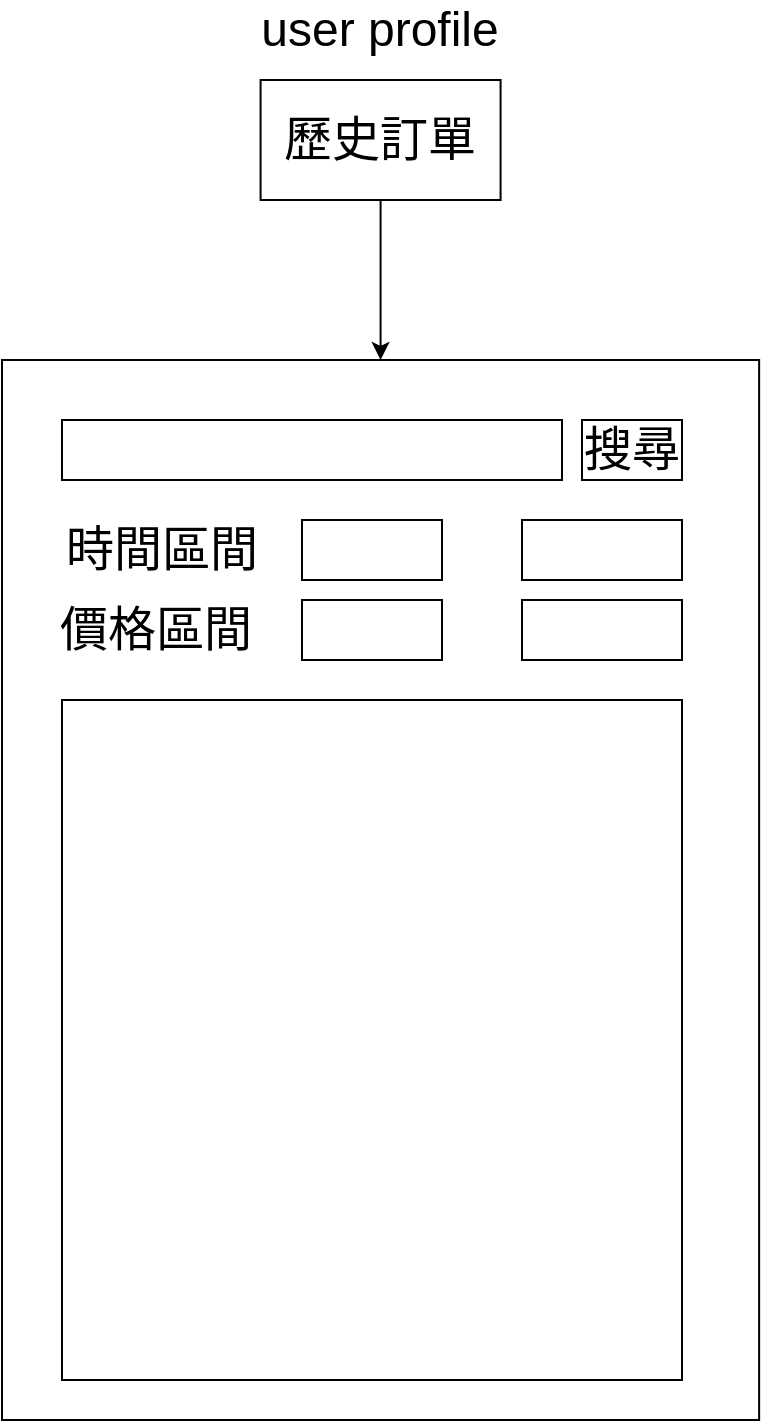 <mxfile>
    <diagram id="mPvUMKu9Zc1fhSnzkK80" name="Page-1">
        <mxGraphModel dx="597" dy="316" grid="1" gridSize="10" guides="1" tooltips="1" connect="1" arrows="1" fold="1" page="1" pageScale="1" pageWidth="850" pageHeight="1100" math="0" shadow="0">
            <root>
                <mxCell id="0"/>
                <mxCell id="1" parent="0"/>
                <mxCell id="pIjAp90iyk_Fyt65LuK3-6" value="user profile" style="text;html=1;strokeColor=none;fillColor=none;align=center;verticalAlign=middle;whiteSpace=wrap;rounded=0;fontSize=24;" parent="1" vertex="1">
                    <mxGeometry x="249.29" y="150" width="280" height="30" as="geometry"/>
                </mxCell>
                <mxCell id="pIjAp90iyk_Fyt65LuK3-8" value="歷史訂單" style="rounded=0;whiteSpace=wrap;html=1;fontSize=24;" parent="1" vertex="1">
                    <mxGeometry x="329.29" y="190" width="120" height="60" as="geometry"/>
                </mxCell>
                <mxCell id="pIjAp90iyk_Fyt65LuK3-9" value="" style="endArrow=classic;html=1;rounded=0;fontSize=24;exitX=0.5;exitY=1;exitDx=0;exitDy=0;" parent="1" source="pIjAp90iyk_Fyt65LuK3-8" edge="1">
                    <mxGeometry width="50" height="50" relative="1" as="geometry">
                        <mxPoint x="459.29" y="480" as="sourcePoint"/>
                        <mxPoint x="389.29" y="330" as="targetPoint"/>
                    </mxGeometry>
                </mxCell>
                <mxCell id="pIjAp90iyk_Fyt65LuK3-11" value="" style="rounded=0;whiteSpace=wrap;html=1;fontSize=24;" parent="1" vertex="1">
                    <mxGeometry x="200" y="330" width="378.57" height="530" as="geometry"/>
                </mxCell>
                <mxCell id="pIjAp90iyk_Fyt65LuK3-12" value="" style="rounded=0;whiteSpace=wrap;html=1;fontSize=24;" parent="1" vertex="1">
                    <mxGeometry x="230" y="500" width="310" height="340" as="geometry"/>
                </mxCell>
                <mxCell id="pIjAp90iyk_Fyt65LuK3-13" value="" style="rounded=0;whiteSpace=wrap;html=1;fontSize=24;" parent="1" vertex="1">
                    <mxGeometry x="350" y="410" width="70" height="30" as="geometry"/>
                </mxCell>
                <mxCell id="pIjAp90iyk_Fyt65LuK3-14" value="時間區間" style="text;html=1;strokeColor=none;fillColor=none;align=center;verticalAlign=middle;whiteSpace=wrap;rounded=0;fontSize=24;" parent="1" vertex="1">
                    <mxGeometry x="230" y="410" width="100" height="30" as="geometry"/>
                </mxCell>
                <mxCell id="pIjAp90iyk_Fyt65LuK3-15" value="" style="rounded=0;whiteSpace=wrap;html=1;fontSize=24;" parent="1" vertex="1">
                    <mxGeometry x="350" y="450" width="70" height="30" as="geometry"/>
                </mxCell>
                <mxCell id="pIjAp90iyk_Fyt65LuK3-16" value="價格區間" style="text;html=1;strokeColor=none;fillColor=none;align=center;verticalAlign=middle;whiteSpace=wrap;rounded=0;fontSize=24;" parent="1" vertex="1">
                    <mxGeometry x="220" y="450" width="114.29" height="30" as="geometry"/>
                </mxCell>
                <mxCell id="pIjAp90iyk_Fyt65LuK3-17" value="" style="rounded=0;whiteSpace=wrap;html=1;fontSize=24;" parent="1" vertex="1">
                    <mxGeometry x="460" y="450" width="80" height="30" as="geometry"/>
                </mxCell>
                <mxCell id="pIjAp90iyk_Fyt65LuK3-18" value="" style="rounded=0;whiteSpace=wrap;html=1;fontSize=24;" parent="1" vertex="1">
                    <mxGeometry x="460" y="410" width="80" height="30" as="geometry"/>
                </mxCell>
                <mxCell id="pIjAp90iyk_Fyt65LuK3-20" value="" style="rounded=0;whiteSpace=wrap;html=1;fontSize=24;" parent="1" vertex="1">
                    <mxGeometry x="230" y="360" width="250" height="30" as="geometry"/>
                </mxCell>
                <mxCell id="4" value="搜尋" style="rounded=0;whiteSpace=wrap;html=1;fontSize=24;" vertex="1" parent="1">
                    <mxGeometry x="490" y="360" width="50" height="30" as="geometry"/>
                </mxCell>
            </root>
        </mxGraphModel>
    </diagram>
</mxfile>